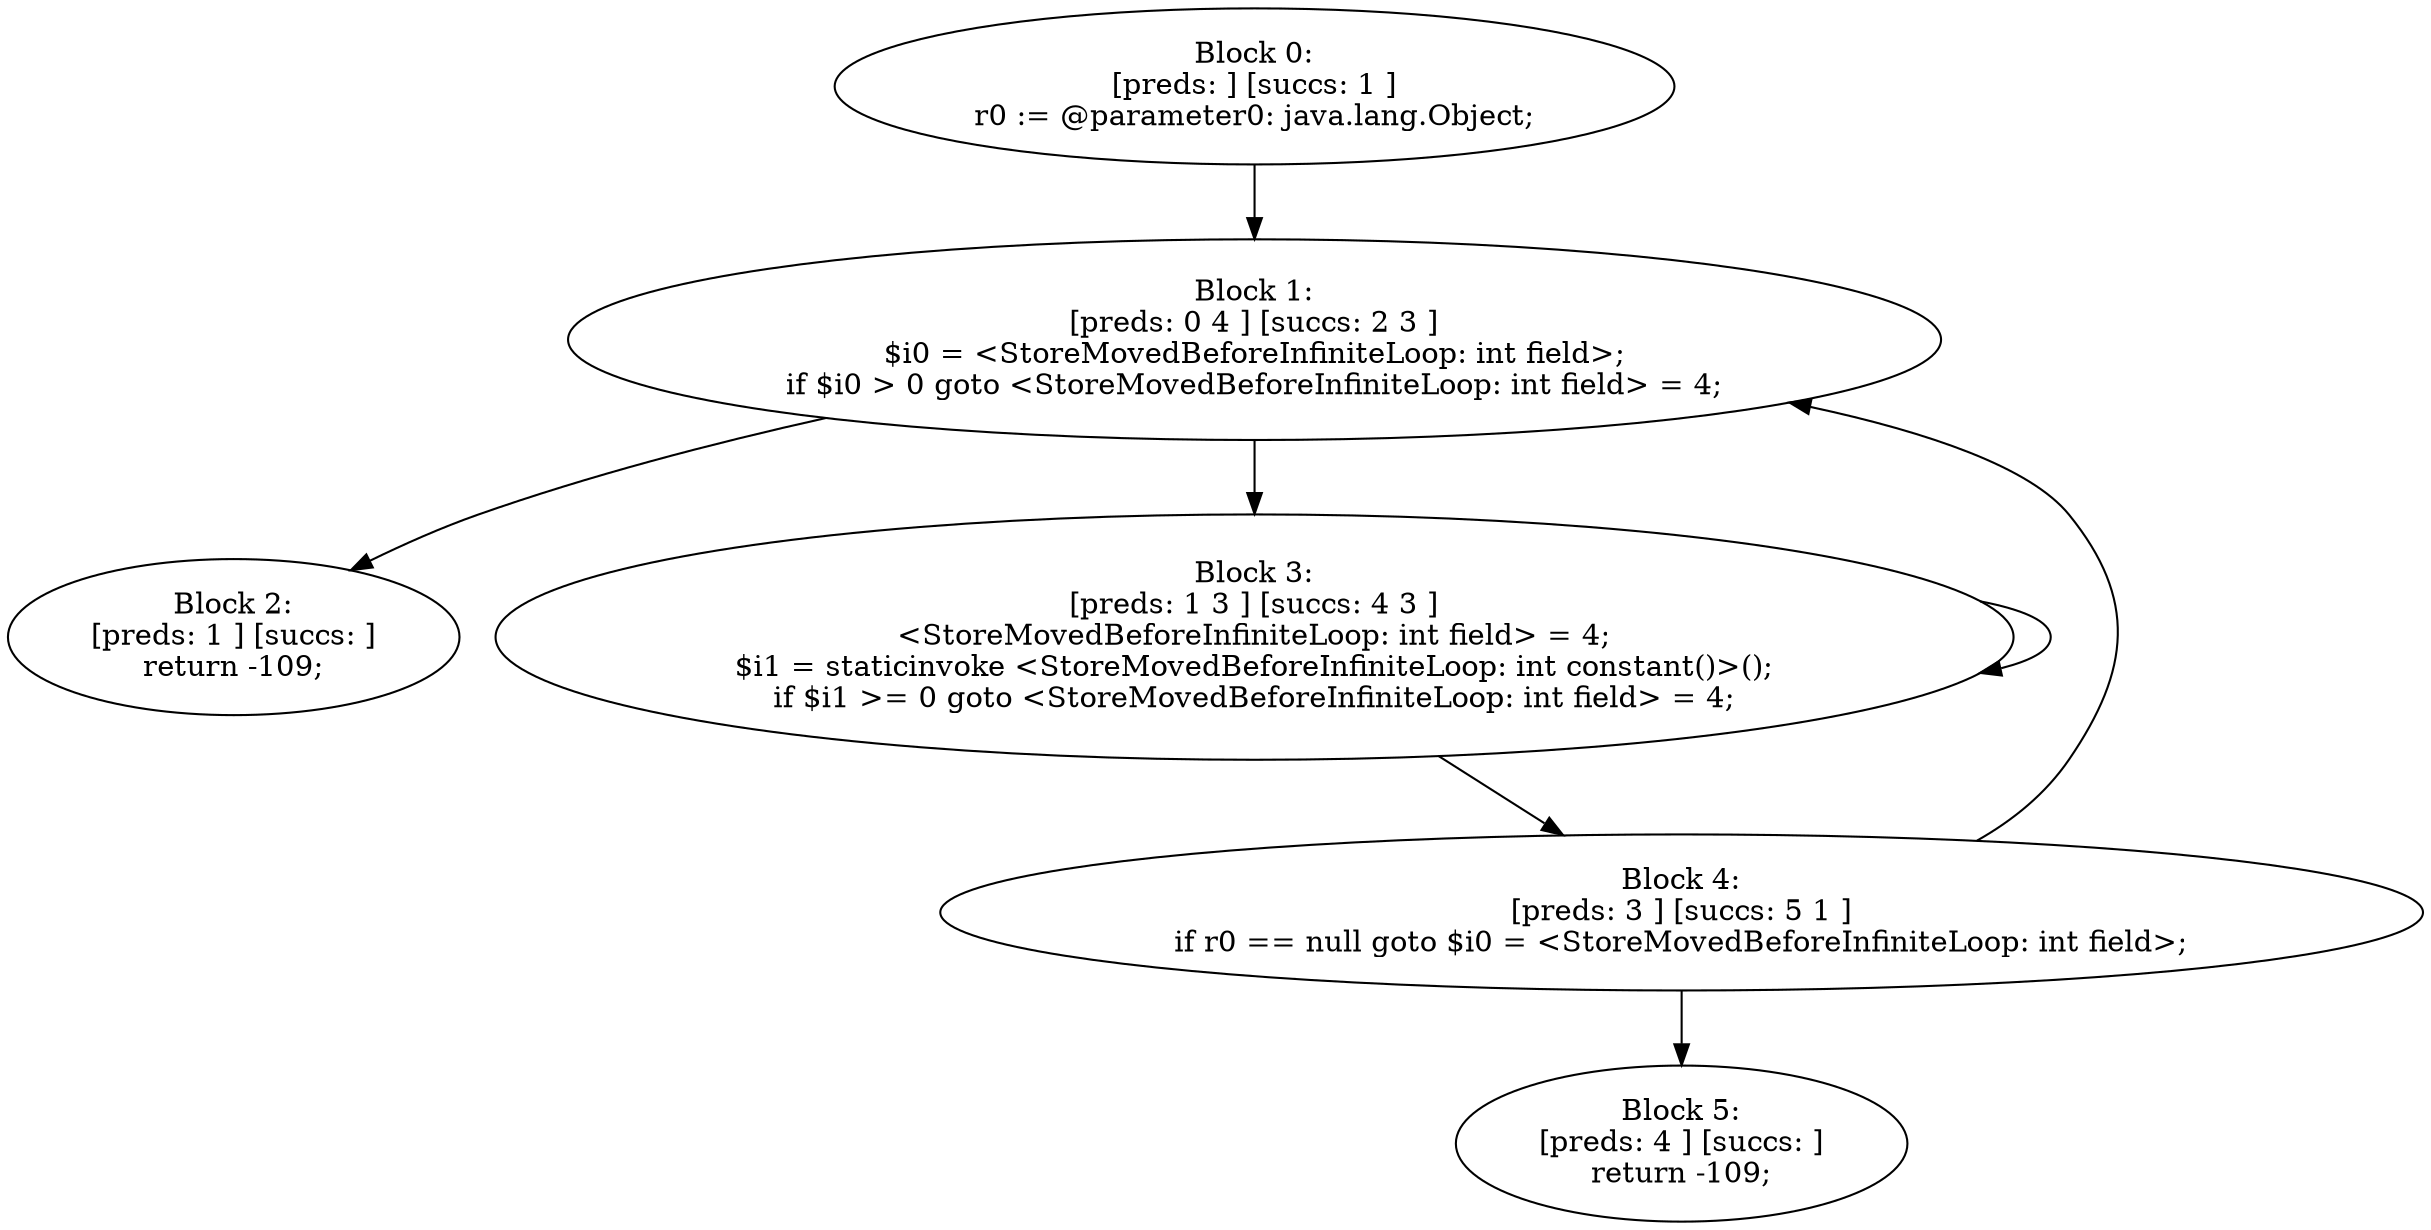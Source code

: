 digraph "unitGraph" {
    "Block 0:
[preds: ] [succs: 1 ]
r0 := @parameter0: java.lang.Object;
"
    "Block 1:
[preds: 0 4 ] [succs: 2 3 ]
$i0 = <StoreMovedBeforeInfiniteLoop: int field>;
if $i0 > 0 goto <StoreMovedBeforeInfiniteLoop: int field> = 4;
"
    "Block 2:
[preds: 1 ] [succs: ]
return -109;
"
    "Block 3:
[preds: 1 3 ] [succs: 4 3 ]
<StoreMovedBeforeInfiniteLoop: int field> = 4;
$i1 = staticinvoke <StoreMovedBeforeInfiniteLoop: int constant()>();
if $i1 >= 0 goto <StoreMovedBeforeInfiniteLoop: int field> = 4;
"
    "Block 4:
[preds: 3 ] [succs: 5 1 ]
if r0 == null goto $i0 = <StoreMovedBeforeInfiniteLoop: int field>;
"
    "Block 5:
[preds: 4 ] [succs: ]
return -109;
"
    "Block 0:
[preds: ] [succs: 1 ]
r0 := @parameter0: java.lang.Object;
"->"Block 1:
[preds: 0 4 ] [succs: 2 3 ]
$i0 = <StoreMovedBeforeInfiniteLoop: int field>;
if $i0 > 0 goto <StoreMovedBeforeInfiniteLoop: int field> = 4;
";
    "Block 1:
[preds: 0 4 ] [succs: 2 3 ]
$i0 = <StoreMovedBeforeInfiniteLoop: int field>;
if $i0 > 0 goto <StoreMovedBeforeInfiniteLoop: int field> = 4;
"->"Block 2:
[preds: 1 ] [succs: ]
return -109;
";
    "Block 1:
[preds: 0 4 ] [succs: 2 3 ]
$i0 = <StoreMovedBeforeInfiniteLoop: int field>;
if $i0 > 0 goto <StoreMovedBeforeInfiniteLoop: int field> = 4;
"->"Block 3:
[preds: 1 3 ] [succs: 4 3 ]
<StoreMovedBeforeInfiniteLoop: int field> = 4;
$i1 = staticinvoke <StoreMovedBeforeInfiniteLoop: int constant()>();
if $i1 >= 0 goto <StoreMovedBeforeInfiniteLoop: int field> = 4;
";
    "Block 3:
[preds: 1 3 ] [succs: 4 3 ]
<StoreMovedBeforeInfiniteLoop: int field> = 4;
$i1 = staticinvoke <StoreMovedBeforeInfiniteLoop: int constant()>();
if $i1 >= 0 goto <StoreMovedBeforeInfiniteLoop: int field> = 4;
"->"Block 4:
[preds: 3 ] [succs: 5 1 ]
if r0 == null goto $i0 = <StoreMovedBeforeInfiniteLoop: int field>;
";
    "Block 3:
[preds: 1 3 ] [succs: 4 3 ]
<StoreMovedBeforeInfiniteLoop: int field> = 4;
$i1 = staticinvoke <StoreMovedBeforeInfiniteLoop: int constant()>();
if $i1 >= 0 goto <StoreMovedBeforeInfiniteLoop: int field> = 4;
"->"Block 3:
[preds: 1 3 ] [succs: 4 3 ]
<StoreMovedBeforeInfiniteLoop: int field> = 4;
$i1 = staticinvoke <StoreMovedBeforeInfiniteLoop: int constant()>();
if $i1 >= 0 goto <StoreMovedBeforeInfiniteLoop: int field> = 4;
";
    "Block 4:
[preds: 3 ] [succs: 5 1 ]
if r0 == null goto $i0 = <StoreMovedBeforeInfiniteLoop: int field>;
"->"Block 5:
[preds: 4 ] [succs: ]
return -109;
";
    "Block 4:
[preds: 3 ] [succs: 5 1 ]
if r0 == null goto $i0 = <StoreMovedBeforeInfiniteLoop: int field>;
"->"Block 1:
[preds: 0 4 ] [succs: 2 3 ]
$i0 = <StoreMovedBeforeInfiniteLoop: int field>;
if $i0 > 0 goto <StoreMovedBeforeInfiniteLoop: int field> = 4;
";
}

